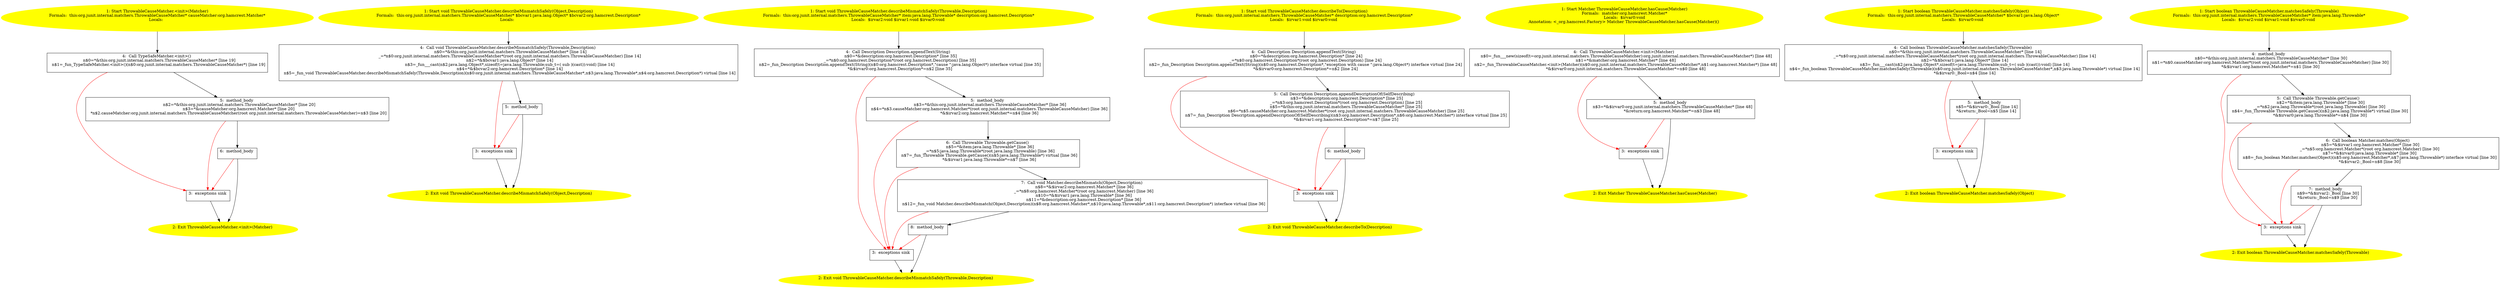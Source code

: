 /* @generated */
digraph cfg {
"org.junit.internal.matchers.ThrowableCauseMatcher.<init>(org.hamcrest.Matcher).ab28c6ce88f7b5f3b1f73950644e0692_1" [label="1: Start ThrowableCauseMatcher.<init>(Matcher)\nFormals:  this:org.junit.internal.matchers.ThrowableCauseMatcher* causeMatcher:org.hamcrest.Matcher*\nLocals:  \n  " color=yellow style=filled]
	

	 "org.junit.internal.matchers.ThrowableCauseMatcher.<init>(org.hamcrest.Matcher).ab28c6ce88f7b5f3b1f73950644e0692_1" -> "org.junit.internal.matchers.ThrowableCauseMatcher.<init>(org.hamcrest.Matcher).ab28c6ce88f7b5f3b1f73950644e0692_4" ;
"org.junit.internal.matchers.ThrowableCauseMatcher.<init>(org.hamcrest.Matcher).ab28c6ce88f7b5f3b1f73950644e0692_2" [label="2: Exit ThrowableCauseMatcher.<init>(Matcher) \n  " color=yellow style=filled]
	

"org.junit.internal.matchers.ThrowableCauseMatcher.<init>(org.hamcrest.Matcher).ab28c6ce88f7b5f3b1f73950644e0692_3" [label="3:  exceptions sink \n  " shape="box"]
	

	 "org.junit.internal.matchers.ThrowableCauseMatcher.<init>(org.hamcrest.Matcher).ab28c6ce88f7b5f3b1f73950644e0692_3" -> "org.junit.internal.matchers.ThrowableCauseMatcher.<init>(org.hamcrest.Matcher).ab28c6ce88f7b5f3b1f73950644e0692_2" ;
"org.junit.internal.matchers.ThrowableCauseMatcher.<init>(org.hamcrest.Matcher).ab28c6ce88f7b5f3b1f73950644e0692_4" [label="4:  Call TypeSafeMatcher.<init>() \n   n$0=*&this:org.junit.internal.matchers.ThrowableCauseMatcher* [line 19]\n  n$1=_fun_TypeSafeMatcher.<init>()(n$0:org.junit.internal.matchers.ThrowableCauseMatcher*) [line 19]\n " shape="box"]
	

	 "org.junit.internal.matchers.ThrowableCauseMatcher.<init>(org.hamcrest.Matcher).ab28c6ce88f7b5f3b1f73950644e0692_4" -> "org.junit.internal.matchers.ThrowableCauseMatcher.<init>(org.hamcrest.Matcher).ab28c6ce88f7b5f3b1f73950644e0692_5" ;
	 "org.junit.internal.matchers.ThrowableCauseMatcher.<init>(org.hamcrest.Matcher).ab28c6ce88f7b5f3b1f73950644e0692_4" -> "org.junit.internal.matchers.ThrowableCauseMatcher.<init>(org.hamcrest.Matcher).ab28c6ce88f7b5f3b1f73950644e0692_3" [color="red" ];
"org.junit.internal.matchers.ThrowableCauseMatcher.<init>(org.hamcrest.Matcher).ab28c6ce88f7b5f3b1f73950644e0692_5" [label="5:  method_body \n   n$2=*&this:org.junit.internal.matchers.ThrowableCauseMatcher* [line 20]\n  n$3=*&causeMatcher:org.hamcrest.Matcher* [line 20]\n  *n$2.causeMatcher:org.junit.internal.matchers.ThrowableCauseMatcher(root org.junit.internal.matchers.ThrowableCauseMatcher)=n$3 [line 20]\n " shape="box"]
	

	 "org.junit.internal.matchers.ThrowableCauseMatcher.<init>(org.hamcrest.Matcher).ab28c6ce88f7b5f3b1f73950644e0692_5" -> "org.junit.internal.matchers.ThrowableCauseMatcher.<init>(org.hamcrest.Matcher).ab28c6ce88f7b5f3b1f73950644e0692_6" ;
	 "org.junit.internal.matchers.ThrowableCauseMatcher.<init>(org.hamcrest.Matcher).ab28c6ce88f7b5f3b1f73950644e0692_5" -> "org.junit.internal.matchers.ThrowableCauseMatcher.<init>(org.hamcrest.Matcher).ab28c6ce88f7b5f3b1f73950644e0692_3" [color="red" ];
"org.junit.internal.matchers.ThrowableCauseMatcher.<init>(org.hamcrest.Matcher).ab28c6ce88f7b5f3b1f73950644e0692_6" [label="6:  method_body \n  " shape="box"]
	

	 "org.junit.internal.matchers.ThrowableCauseMatcher.<init>(org.hamcrest.Matcher).ab28c6ce88f7b5f3b1f73950644e0692_6" -> "org.junit.internal.matchers.ThrowableCauseMatcher.<init>(org.hamcrest.Matcher).ab28c6ce88f7b5f3b1f73950644e0692_2" ;
	 "org.junit.internal.matchers.ThrowableCauseMatcher.<init>(org.hamcrest.Matcher).ab28c6ce88f7b5f3b1f73950644e0692_6" -> "org.junit.internal.matchers.ThrowableCauseMatcher.<init>(org.hamcrest.Matcher).ab28c6ce88f7b5f3b1f73950644e0692_3" [color="red" ];
"org.junit.internal.matchers.ThrowableCauseMatcher.describeMismatchSafely(java.lang.Object,org.hamcre.ea5e2a09ec02c868d98dcb24036e180b_1" [label="1: Start void ThrowableCauseMatcher.describeMismatchSafely(Object,Description)\nFormals:  this:org.junit.internal.matchers.ThrowableCauseMatcher* $bcvar1:java.lang.Object* $bcvar2:org.hamcrest.Description*\nLocals:  \n  " color=yellow style=filled]
	

	 "org.junit.internal.matchers.ThrowableCauseMatcher.describeMismatchSafely(java.lang.Object,org.hamcre.ea5e2a09ec02c868d98dcb24036e180b_1" -> "org.junit.internal.matchers.ThrowableCauseMatcher.describeMismatchSafely(java.lang.Object,org.hamcre.ea5e2a09ec02c868d98dcb24036e180b_4" ;
"org.junit.internal.matchers.ThrowableCauseMatcher.describeMismatchSafely(java.lang.Object,org.hamcre.ea5e2a09ec02c868d98dcb24036e180b_2" [label="2: Exit void ThrowableCauseMatcher.describeMismatchSafely(Object,Description) \n  " color=yellow style=filled]
	

"org.junit.internal.matchers.ThrowableCauseMatcher.describeMismatchSafely(java.lang.Object,org.hamcre.ea5e2a09ec02c868d98dcb24036e180b_3" [label="3:  exceptions sink \n  " shape="box"]
	

	 "org.junit.internal.matchers.ThrowableCauseMatcher.describeMismatchSafely(java.lang.Object,org.hamcre.ea5e2a09ec02c868d98dcb24036e180b_3" -> "org.junit.internal.matchers.ThrowableCauseMatcher.describeMismatchSafely(java.lang.Object,org.hamcre.ea5e2a09ec02c868d98dcb24036e180b_2" ;
"org.junit.internal.matchers.ThrowableCauseMatcher.describeMismatchSafely(java.lang.Object,org.hamcre.ea5e2a09ec02c868d98dcb24036e180b_4" [label="4:  Call void ThrowableCauseMatcher.describeMismatchSafely(Throwable,Description) \n   n$0=*&this:org.junit.internal.matchers.ThrowableCauseMatcher* [line 14]\n  _=*n$0:org.junit.internal.matchers.ThrowableCauseMatcher*(root org.junit.internal.matchers.ThrowableCauseMatcher) [line 14]\n  n$2=*&$bcvar1:java.lang.Object* [line 14]\n  n$3=_fun___cast(n$2:java.lang.Object*,sizeof(t=java.lang.Throwable;sub_t=( sub )(cast)):void) [line 14]\n  n$4=*&$bcvar2:org.hamcrest.Description* [line 14]\n  n$5=_fun_void ThrowableCauseMatcher.describeMismatchSafely(Throwable,Description)(n$0:org.junit.internal.matchers.ThrowableCauseMatcher*,n$3:java.lang.Throwable*,n$4:org.hamcrest.Description*) virtual [line 14]\n " shape="box"]
	

	 "org.junit.internal.matchers.ThrowableCauseMatcher.describeMismatchSafely(java.lang.Object,org.hamcre.ea5e2a09ec02c868d98dcb24036e180b_4" -> "org.junit.internal.matchers.ThrowableCauseMatcher.describeMismatchSafely(java.lang.Object,org.hamcre.ea5e2a09ec02c868d98dcb24036e180b_5" ;
	 "org.junit.internal.matchers.ThrowableCauseMatcher.describeMismatchSafely(java.lang.Object,org.hamcre.ea5e2a09ec02c868d98dcb24036e180b_4" -> "org.junit.internal.matchers.ThrowableCauseMatcher.describeMismatchSafely(java.lang.Object,org.hamcre.ea5e2a09ec02c868d98dcb24036e180b_3" [color="red" ];
"org.junit.internal.matchers.ThrowableCauseMatcher.describeMismatchSafely(java.lang.Object,org.hamcre.ea5e2a09ec02c868d98dcb24036e180b_5" [label="5:  method_body \n  " shape="box"]
	

	 "org.junit.internal.matchers.ThrowableCauseMatcher.describeMismatchSafely(java.lang.Object,org.hamcre.ea5e2a09ec02c868d98dcb24036e180b_5" -> "org.junit.internal.matchers.ThrowableCauseMatcher.describeMismatchSafely(java.lang.Object,org.hamcre.ea5e2a09ec02c868d98dcb24036e180b_2" ;
	 "org.junit.internal.matchers.ThrowableCauseMatcher.describeMismatchSafely(java.lang.Object,org.hamcre.ea5e2a09ec02c868d98dcb24036e180b_5" -> "org.junit.internal.matchers.ThrowableCauseMatcher.describeMismatchSafely(java.lang.Object,org.hamcre.ea5e2a09ec02c868d98dcb24036e180b_3" [color="red" ];
"org.junit.internal.matchers.ThrowableCauseMatcher.describeMismatchSafely(java.lang.Throwable,org.ham.27a0b04fe0be62d31992ecbb551fe379_1" [label="1: Start void ThrowableCauseMatcher.describeMismatchSafely(Throwable,Description)\nFormals:  this:org.junit.internal.matchers.ThrowableCauseMatcher* item:java.lang.Throwable* description:org.hamcrest.Description*\nLocals:  $irvar2:void $irvar1:void $irvar0:void \n  " color=yellow style=filled]
	

	 "org.junit.internal.matchers.ThrowableCauseMatcher.describeMismatchSafely(java.lang.Throwable,org.ham.27a0b04fe0be62d31992ecbb551fe379_1" -> "org.junit.internal.matchers.ThrowableCauseMatcher.describeMismatchSafely(java.lang.Throwable,org.ham.27a0b04fe0be62d31992ecbb551fe379_4" ;
"org.junit.internal.matchers.ThrowableCauseMatcher.describeMismatchSafely(java.lang.Throwable,org.ham.27a0b04fe0be62d31992ecbb551fe379_2" [label="2: Exit void ThrowableCauseMatcher.describeMismatchSafely(Throwable,Description) \n  " color=yellow style=filled]
	

"org.junit.internal.matchers.ThrowableCauseMatcher.describeMismatchSafely(java.lang.Throwable,org.ham.27a0b04fe0be62d31992ecbb551fe379_3" [label="3:  exceptions sink \n  " shape="box"]
	

	 "org.junit.internal.matchers.ThrowableCauseMatcher.describeMismatchSafely(java.lang.Throwable,org.ham.27a0b04fe0be62d31992ecbb551fe379_3" -> "org.junit.internal.matchers.ThrowableCauseMatcher.describeMismatchSafely(java.lang.Throwable,org.ham.27a0b04fe0be62d31992ecbb551fe379_2" ;
"org.junit.internal.matchers.ThrowableCauseMatcher.describeMismatchSafely(java.lang.Throwable,org.ham.27a0b04fe0be62d31992ecbb551fe379_4" [label="4:  Call Description Description.appendText(String) \n   n$0=*&description:org.hamcrest.Description* [line 35]\n  _=*n$0:org.hamcrest.Description*(root org.hamcrest.Description) [line 35]\n  n$2=_fun_Description Description.appendText(String)(n$0:org.hamcrest.Description*,\"cause \":java.lang.Object*) interface virtual [line 35]\n  *&$irvar0:org.hamcrest.Description*=n$2 [line 35]\n " shape="box"]
	

	 "org.junit.internal.matchers.ThrowableCauseMatcher.describeMismatchSafely(java.lang.Throwable,org.ham.27a0b04fe0be62d31992ecbb551fe379_4" -> "org.junit.internal.matchers.ThrowableCauseMatcher.describeMismatchSafely(java.lang.Throwable,org.ham.27a0b04fe0be62d31992ecbb551fe379_5" ;
	 "org.junit.internal.matchers.ThrowableCauseMatcher.describeMismatchSafely(java.lang.Throwable,org.ham.27a0b04fe0be62d31992ecbb551fe379_4" -> "org.junit.internal.matchers.ThrowableCauseMatcher.describeMismatchSafely(java.lang.Throwable,org.ham.27a0b04fe0be62d31992ecbb551fe379_3" [color="red" ];
"org.junit.internal.matchers.ThrowableCauseMatcher.describeMismatchSafely(java.lang.Throwable,org.ham.27a0b04fe0be62d31992ecbb551fe379_5" [label="5:  method_body \n   n$3=*&this:org.junit.internal.matchers.ThrowableCauseMatcher* [line 36]\n  n$4=*n$3.causeMatcher:org.hamcrest.Matcher*(root org.junit.internal.matchers.ThrowableCauseMatcher) [line 36]\n  *&$irvar2:org.hamcrest.Matcher*=n$4 [line 36]\n " shape="box"]
	

	 "org.junit.internal.matchers.ThrowableCauseMatcher.describeMismatchSafely(java.lang.Throwable,org.ham.27a0b04fe0be62d31992ecbb551fe379_5" -> "org.junit.internal.matchers.ThrowableCauseMatcher.describeMismatchSafely(java.lang.Throwable,org.ham.27a0b04fe0be62d31992ecbb551fe379_6" ;
	 "org.junit.internal.matchers.ThrowableCauseMatcher.describeMismatchSafely(java.lang.Throwable,org.ham.27a0b04fe0be62d31992ecbb551fe379_5" -> "org.junit.internal.matchers.ThrowableCauseMatcher.describeMismatchSafely(java.lang.Throwable,org.ham.27a0b04fe0be62d31992ecbb551fe379_3" [color="red" ];
"org.junit.internal.matchers.ThrowableCauseMatcher.describeMismatchSafely(java.lang.Throwable,org.ham.27a0b04fe0be62d31992ecbb551fe379_6" [label="6:  Call Throwable Throwable.getCause() \n   n$5=*&item:java.lang.Throwable* [line 36]\n  _=*n$5:java.lang.Throwable*(root java.lang.Throwable) [line 36]\n  n$7=_fun_Throwable Throwable.getCause()(n$5:java.lang.Throwable*) virtual [line 36]\n  *&$irvar1:java.lang.Throwable*=n$7 [line 36]\n " shape="box"]
	

	 "org.junit.internal.matchers.ThrowableCauseMatcher.describeMismatchSafely(java.lang.Throwable,org.ham.27a0b04fe0be62d31992ecbb551fe379_6" -> "org.junit.internal.matchers.ThrowableCauseMatcher.describeMismatchSafely(java.lang.Throwable,org.ham.27a0b04fe0be62d31992ecbb551fe379_7" ;
	 "org.junit.internal.matchers.ThrowableCauseMatcher.describeMismatchSafely(java.lang.Throwable,org.ham.27a0b04fe0be62d31992ecbb551fe379_6" -> "org.junit.internal.matchers.ThrowableCauseMatcher.describeMismatchSafely(java.lang.Throwable,org.ham.27a0b04fe0be62d31992ecbb551fe379_3" [color="red" ];
"org.junit.internal.matchers.ThrowableCauseMatcher.describeMismatchSafely(java.lang.Throwable,org.ham.27a0b04fe0be62d31992ecbb551fe379_7" [label="7:  Call void Matcher.describeMismatch(Object,Description) \n   n$8=*&$irvar2:org.hamcrest.Matcher* [line 36]\n  _=*n$8:org.hamcrest.Matcher*(root org.hamcrest.Matcher) [line 36]\n  n$10=*&$irvar1:java.lang.Throwable* [line 36]\n  n$11=*&description:org.hamcrest.Description* [line 36]\n  n$12=_fun_void Matcher.describeMismatch(Object,Description)(n$8:org.hamcrest.Matcher*,n$10:java.lang.Throwable*,n$11:org.hamcrest.Description*) interface virtual [line 36]\n " shape="box"]
	

	 "org.junit.internal.matchers.ThrowableCauseMatcher.describeMismatchSafely(java.lang.Throwable,org.ham.27a0b04fe0be62d31992ecbb551fe379_7" -> "org.junit.internal.matchers.ThrowableCauseMatcher.describeMismatchSafely(java.lang.Throwable,org.ham.27a0b04fe0be62d31992ecbb551fe379_8" ;
	 "org.junit.internal.matchers.ThrowableCauseMatcher.describeMismatchSafely(java.lang.Throwable,org.ham.27a0b04fe0be62d31992ecbb551fe379_7" -> "org.junit.internal.matchers.ThrowableCauseMatcher.describeMismatchSafely(java.lang.Throwable,org.ham.27a0b04fe0be62d31992ecbb551fe379_3" [color="red" ];
"org.junit.internal.matchers.ThrowableCauseMatcher.describeMismatchSafely(java.lang.Throwable,org.ham.27a0b04fe0be62d31992ecbb551fe379_8" [label="8:  method_body \n  " shape="box"]
	

	 "org.junit.internal.matchers.ThrowableCauseMatcher.describeMismatchSafely(java.lang.Throwable,org.ham.27a0b04fe0be62d31992ecbb551fe379_8" -> "org.junit.internal.matchers.ThrowableCauseMatcher.describeMismatchSafely(java.lang.Throwable,org.ham.27a0b04fe0be62d31992ecbb551fe379_2" ;
	 "org.junit.internal.matchers.ThrowableCauseMatcher.describeMismatchSafely(java.lang.Throwable,org.ham.27a0b04fe0be62d31992ecbb551fe379_8" -> "org.junit.internal.matchers.ThrowableCauseMatcher.describeMismatchSafely(java.lang.Throwable,org.ham.27a0b04fe0be62d31992ecbb551fe379_3" [color="red" ];
"org.junit.internal.matchers.ThrowableCauseMatcher.describeTo(org.hamcrest.Description):void.1cd731c4e2bcd19a9dd280f04e7290d5_1" [label="1: Start void ThrowableCauseMatcher.describeTo(Description)\nFormals:  this:org.junit.internal.matchers.ThrowableCauseMatcher* description:org.hamcrest.Description*\nLocals:  $irvar1:void $irvar0:void \n  " color=yellow style=filled]
	

	 "org.junit.internal.matchers.ThrowableCauseMatcher.describeTo(org.hamcrest.Description):void.1cd731c4e2bcd19a9dd280f04e7290d5_1" -> "org.junit.internal.matchers.ThrowableCauseMatcher.describeTo(org.hamcrest.Description):void.1cd731c4e2bcd19a9dd280f04e7290d5_4" ;
"org.junit.internal.matchers.ThrowableCauseMatcher.describeTo(org.hamcrest.Description):void.1cd731c4e2bcd19a9dd280f04e7290d5_2" [label="2: Exit void ThrowableCauseMatcher.describeTo(Description) \n  " color=yellow style=filled]
	

"org.junit.internal.matchers.ThrowableCauseMatcher.describeTo(org.hamcrest.Description):void.1cd731c4e2bcd19a9dd280f04e7290d5_3" [label="3:  exceptions sink \n  " shape="box"]
	

	 "org.junit.internal.matchers.ThrowableCauseMatcher.describeTo(org.hamcrest.Description):void.1cd731c4e2bcd19a9dd280f04e7290d5_3" -> "org.junit.internal.matchers.ThrowableCauseMatcher.describeTo(org.hamcrest.Description):void.1cd731c4e2bcd19a9dd280f04e7290d5_2" ;
"org.junit.internal.matchers.ThrowableCauseMatcher.describeTo(org.hamcrest.Description):void.1cd731c4e2bcd19a9dd280f04e7290d5_4" [label="4:  Call Description Description.appendText(String) \n   n$0=*&description:org.hamcrest.Description* [line 24]\n  _=*n$0:org.hamcrest.Description*(root org.hamcrest.Description) [line 24]\n  n$2=_fun_Description Description.appendText(String)(n$0:org.hamcrest.Description*,\"exception with cause \":java.lang.Object*) interface virtual [line 24]\n  *&$irvar0:org.hamcrest.Description*=n$2 [line 24]\n " shape="box"]
	

	 "org.junit.internal.matchers.ThrowableCauseMatcher.describeTo(org.hamcrest.Description):void.1cd731c4e2bcd19a9dd280f04e7290d5_4" -> "org.junit.internal.matchers.ThrowableCauseMatcher.describeTo(org.hamcrest.Description):void.1cd731c4e2bcd19a9dd280f04e7290d5_5" ;
	 "org.junit.internal.matchers.ThrowableCauseMatcher.describeTo(org.hamcrest.Description):void.1cd731c4e2bcd19a9dd280f04e7290d5_4" -> "org.junit.internal.matchers.ThrowableCauseMatcher.describeTo(org.hamcrest.Description):void.1cd731c4e2bcd19a9dd280f04e7290d5_3" [color="red" ];
"org.junit.internal.matchers.ThrowableCauseMatcher.describeTo(org.hamcrest.Description):void.1cd731c4e2bcd19a9dd280f04e7290d5_5" [label="5:  Call Description Description.appendDescriptionOf(SelfDescribing) \n   n$3=*&description:org.hamcrest.Description* [line 25]\n  _=*n$3:org.hamcrest.Description*(root org.hamcrest.Description) [line 25]\n  n$5=*&this:org.junit.internal.matchers.ThrowableCauseMatcher* [line 25]\n  n$6=*n$5.causeMatcher:org.hamcrest.Matcher*(root org.junit.internal.matchers.ThrowableCauseMatcher) [line 25]\n  n$7=_fun_Description Description.appendDescriptionOf(SelfDescribing)(n$3:org.hamcrest.Description*,n$6:org.hamcrest.Matcher*) interface virtual [line 25]\n  *&$irvar1:org.hamcrest.Description*=n$7 [line 25]\n " shape="box"]
	

	 "org.junit.internal.matchers.ThrowableCauseMatcher.describeTo(org.hamcrest.Description):void.1cd731c4e2bcd19a9dd280f04e7290d5_5" -> "org.junit.internal.matchers.ThrowableCauseMatcher.describeTo(org.hamcrest.Description):void.1cd731c4e2bcd19a9dd280f04e7290d5_6" ;
	 "org.junit.internal.matchers.ThrowableCauseMatcher.describeTo(org.hamcrest.Description):void.1cd731c4e2bcd19a9dd280f04e7290d5_5" -> "org.junit.internal.matchers.ThrowableCauseMatcher.describeTo(org.hamcrest.Description):void.1cd731c4e2bcd19a9dd280f04e7290d5_3" [color="red" ];
"org.junit.internal.matchers.ThrowableCauseMatcher.describeTo(org.hamcrest.Description):void.1cd731c4e2bcd19a9dd280f04e7290d5_6" [label="6:  method_body \n  " shape="box"]
	

	 "org.junit.internal.matchers.ThrowableCauseMatcher.describeTo(org.hamcrest.Description):void.1cd731c4e2bcd19a9dd280f04e7290d5_6" -> "org.junit.internal.matchers.ThrowableCauseMatcher.describeTo(org.hamcrest.Description):void.1cd731c4e2bcd19a9dd280f04e7290d5_2" ;
	 "org.junit.internal.matchers.ThrowableCauseMatcher.describeTo(org.hamcrest.Description):void.1cd731c4e2bcd19a9dd280f04e7290d5_6" -> "org.junit.internal.matchers.ThrowableCauseMatcher.describeTo(org.hamcrest.Description):void.1cd731c4e2bcd19a9dd280f04e7290d5_3" [color="red" ];
"org.junit.internal.matchers.ThrowableCauseMatcher.hasCause(org.hamcrest.Matcher):org.hamcrest.Matche.5b34b673f29c09f9a6ca4327ff75cea0_1" [label="1: Start Matcher ThrowableCauseMatcher.hasCause(Matcher)\nFormals:  matcher:org.hamcrest.Matcher*\nLocals:  $irvar0:void\nAnnotation: <_org.hamcrest.Factory> Matcher ThrowableCauseMatcher.hasCause(Matcher)() \n  " color=yellow style=filled]
	

	 "org.junit.internal.matchers.ThrowableCauseMatcher.hasCause(org.hamcrest.Matcher):org.hamcrest.Matche.5b34b673f29c09f9a6ca4327ff75cea0_1" -> "org.junit.internal.matchers.ThrowableCauseMatcher.hasCause(org.hamcrest.Matcher):org.hamcrest.Matche.5b34b673f29c09f9a6ca4327ff75cea0_4" ;
"org.junit.internal.matchers.ThrowableCauseMatcher.hasCause(org.hamcrest.Matcher):org.hamcrest.Matche.5b34b673f29c09f9a6ca4327ff75cea0_2" [label="2: Exit Matcher ThrowableCauseMatcher.hasCause(Matcher) \n  " color=yellow style=filled]
	

"org.junit.internal.matchers.ThrowableCauseMatcher.hasCause(org.hamcrest.Matcher):org.hamcrest.Matche.5b34b673f29c09f9a6ca4327ff75cea0_3" [label="3:  exceptions sink \n  " shape="box"]
	

	 "org.junit.internal.matchers.ThrowableCauseMatcher.hasCause(org.hamcrest.Matcher):org.hamcrest.Matche.5b34b673f29c09f9a6ca4327ff75cea0_3" -> "org.junit.internal.matchers.ThrowableCauseMatcher.hasCause(org.hamcrest.Matcher):org.hamcrest.Matche.5b34b673f29c09f9a6ca4327ff75cea0_2" ;
"org.junit.internal.matchers.ThrowableCauseMatcher.hasCause(org.hamcrest.Matcher):org.hamcrest.Matche.5b34b673f29c09f9a6ca4327ff75cea0_4" [label="4:  Call ThrowableCauseMatcher.<init>(Matcher) \n   n$0=_fun___new(sizeof(t=org.junit.internal.matchers.ThrowableCauseMatcher):org.junit.internal.matchers.ThrowableCauseMatcher*) [line 48]\n  n$1=*&matcher:org.hamcrest.Matcher* [line 48]\n  n$2=_fun_ThrowableCauseMatcher.<init>(Matcher)(n$0:org.junit.internal.matchers.ThrowableCauseMatcher*,n$1:org.hamcrest.Matcher*) [line 48]\n  *&$irvar0:org.junit.internal.matchers.ThrowableCauseMatcher*=n$0 [line 48]\n " shape="box"]
	

	 "org.junit.internal.matchers.ThrowableCauseMatcher.hasCause(org.hamcrest.Matcher):org.hamcrest.Matche.5b34b673f29c09f9a6ca4327ff75cea0_4" -> "org.junit.internal.matchers.ThrowableCauseMatcher.hasCause(org.hamcrest.Matcher):org.hamcrest.Matche.5b34b673f29c09f9a6ca4327ff75cea0_5" ;
	 "org.junit.internal.matchers.ThrowableCauseMatcher.hasCause(org.hamcrest.Matcher):org.hamcrest.Matche.5b34b673f29c09f9a6ca4327ff75cea0_4" -> "org.junit.internal.matchers.ThrowableCauseMatcher.hasCause(org.hamcrest.Matcher):org.hamcrest.Matche.5b34b673f29c09f9a6ca4327ff75cea0_3" [color="red" ];
"org.junit.internal.matchers.ThrowableCauseMatcher.hasCause(org.hamcrest.Matcher):org.hamcrest.Matche.5b34b673f29c09f9a6ca4327ff75cea0_5" [label="5:  method_body \n   n$3=*&$irvar0:org.junit.internal.matchers.ThrowableCauseMatcher* [line 48]\n  *&return:org.hamcrest.Matcher*=n$3 [line 48]\n " shape="box"]
	

	 "org.junit.internal.matchers.ThrowableCauseMatcher.hasCause(org.hamcrest.Matcher):org.hamcrest.Matche.5b34b673f29c09f9a6ca4327ff75cea0_5" -> "org.junit.internal.matchers.ThrowableCauseMatcher.hasCause(org.hamcrest.Matcher):org.hamcrest.Matche.5b34b673f29c09f9a6ca4327ff75cea0_2" ;
	 "org.junit.internal.matchers.ThrowableCauseMatcher.hasCause(org.hamcrest.Matcher):org.hamcrest.Matche.5b34b673f29c09f9a6ca4327ff75cea0_5" -> "org.junit.internal.matchers.ThrowableCauseMatcher.hasCause(org.hamcrest.Matcher):org.hamcrest.Matche.5b34b673f29c09f9a6ca4327ff75cea0_3" [color="red" ];
"org.junit.internal.matchers.ThrowableCauseMatcher.matchesSafely(java.lang.Object):boolean.9a1bd0ef4d121edf0fcfa0f9c4c40dff_1" [label="1: Start boolean ThrowableCauseMatcher.matchesSafely(Object)\nFormals:  this:org.junit.internal.matchers.ThrowableCauseMatcher* $bcvar1:java.lang.Object*\nLocals:  $irvar0:void \n  " color=yellow style=filled]
	

	 "org.junit.internal.matchers.ThrowableCauseMatcher.matchesSafely(java.lang.Object):boolean.9a1bd0ef4d121edf0fcfa0f9c4c40dff_1" -> "org.junit.internal.matchers.ThrowableCauseMatcher.matchesSafely(java.lang.Object):boolean.9a1bd0ef4d121edf0fcfa0f9c4c40dff_4" ;
"org.junit.internal.matchers.ThrowableCauseMatcher.matchesSafely(java.lang.Object):boolean.9a1bd0ef4d121edf0fcfa0f9c4c40dff_2" [label="2: Exit boolean ThrowableCauseMatcher.matchesSafely(Object) \n  " color=yellow style=filled]
	

"org.junit.internal.matchers.ThrowableCauseMatcher.matchesSafely(java.lang.Object):boolean.9a1bd0ef4d121edf0fcfa0f9c4c40dff_3" [label="3:  exceptions sink \n  " shape="box"]
	

	 "org.junit.internal.matchers.ThrowableCauseMatcher.matchesSafely(java.lang.Object):boolean.9a1bd0ef4d121edf0fcfa0f9c4c40dff_3" -> "org.junit.internal.matchers.ThrowableCauseMatcher.matchesSafely(java.lang.Object):boolean.9a1bd0ef4d121edf0fcfa0f9c4c40dff_2" ;
"org.junit.internal.matchers.ThrowableCauseMatcher.matchesSafely(java.lang.Object):boolean.9a1bd0ef4d121edf0fcfa0f9c4c40dff_4" [label="4:  Call boolean ThrowableCauseMatcher.matchesSafely(Throwable) \n   n$0=*&this:org.junit.internal.matchers.ThrowableCauseMatcher* [line 14]\n  _=*n$0:org.junit.internal.matchers.ThrowableCauseMatcher*(root org.junit.internal.matchers.ThrowableCauseMatcher) [line 14]\n  n$2=*&$bcvar1:java.lang.Object* [line 14]\n  n$3=_fun___cast(n$2:java.lang.Object*,sizeof(t=java.lang.Throwable;sub_t=( sub )(cast)):void) [line 14]\n  n$4=_fun_boolean ThrowableCauseMatcher.matchesSafely(Throwable)(n$0:org.junit.internal.matchers.ThrowableCauseMatcher*,n$3:java.lang.Throwable*) virtual [line 14]\n  *&$irvar0:_Bool=n$4 [line 14]\n " shape="box"]
	

	 "org.junit.internal.matchers.ThrowableCauseMatcher.matchesSafely(java.lang.Object):boolean.9a1bd0ef4d121edf0fcfa0f9c4c40dff_4" -> "org.junit.internal.matchers.ThrowableCauseMatcher.matchesSafely(java.lang.Object):boolean.9a1bd0ef4d121edf0fcfa0f9c4c40dff_5" ;
	 "org.junit.internal.matchers.ThrowableCauseMatcher.matchesSafely(java.lang.Object):boolean.9a1bd0ef4d121edf0fcfa0f9c4c40dff_4" -> "org.junit.internal.matchers.ThrowableCauseMatcher.matchesSafely(java.lang.Object):boolean.9a1bd0ef4d121edf0fcfa0f9c4c40dff_3" [color="red" ];
"org.junit.internal.matchers.ThrowableCauseMatcher.matchesSafely(java.lang.Object):boolean.9a1bd0ef4d121edf0fcfa0f9c4c40dff_5" [label="5:  method_body \n   n$5=*&$irvar0:_Bool [line 14]\n  *&return:_Bool=n$5 [line 14]\n " shape="box"]
	

	 "org.junit.internal.matchers.ThrowableCauseMatcher.matchesSafely(java.lang.Object):boolean.9a1bd0ef4d121edf0fcfa0f9c4c40dff_5" -> "org.junit.internal.matchers.ThrowableCauseMatcher.matchesSafely(java.lang.Object):boolean.9a1bd0ef4d121edf0fcfa0f9c4c40dff_2" ;
	 "org.junit.internal.matchers.ThrowableCauseMatcher.matchesSafely(java.lang.Object):boolean.9a1bd0ef4d121edf0fcfa0f9c4c40dff_5" -> "org.junit.internal.matchers.ThrowableCauseMatcher.matchesSafely(java.lang.Object):boolean.9a1bd0ef4d121edf0fcfa0f9c4c40dff_3" [color="red" ];
"org.junit.internal.matchers.ThrowableCauseMatcher.matchesSafely(java.lang.Throwable):boolean.9e2835df2fbb172e45a0535a722057bd_1" [label="1: Start boolean ThrowableCauseMatcher.matchesSafely(Throwable)\nFormals:  this:org.junit.internal.matchers.ThrowableCauseMatcher* item:java.lang.Throwable*\nLocals:  $irvar2:void $irvar1:void $irvar0:void \n  " color=yellow style=filled]
	

	 "org.junit.internal.matchers.ThrowableCauseMatcher.matchesSafely(java.lang.Throwable):boolean.9e2835df2fbb172e45a0535a722057bd_1" -> "org.junit.internal.matchers.ThrowableCauseMatcher.matchesSafely(java.lang.Throwable):boolean.9e2835df2fbb172e45a0535a722057bd_4" ;
"org.junit.internal.matchers.ThrowableCauseMatcher.matchesSafely(java.lang.Throwable):boolean.9e2835df2fbb172e45a0535a722057bd_2" [label="2: Exit boolean ThrowableCauseMatcher.matchesSafely(Throwable) \n  " color=yellow style=filled]
	

"org.junit.internal.matchers.ThrowableCauseMatcher.matchesSafely(java.lang.Throwable):boolean.9e2835df2fbb172e45a0535a722057bd_3" [label="3:  exceptions sink \n  " shape="box"]
	

	 "org.junit.internal.matchers.ThrowableCauseMatcher.matchesSafely(java.lang.Throwable):boolean.9e2835df2fbb172e45a0535a722057bd_3" -> "org.junit.internal.matchers.ThrowableCauseMatcher.matchesSafely(java.lang.Throwable):boolean.9e2835df2fbb172e45a0535a722057bd_2" ;
"org.junit.internal.matchers.ThrowableCauseMatcher.matchesSafely(java.lang.Throwable):boolean.9e2835df2fbb172e45a0535a722057bd_4" [label="4:  method_body \n   n$0=*&this:org.junit.internal.matchers.ThrowableCauseMatcher* [line 30]\n  n$1=*n$0.causeMatcher:org.hamcrest.Matcher*(root org.junit.internal.matchers.ThrowableCauseMatcher) [line 30]\n  *&$irvar1:org.hamcrest.Matcher*=n$1 [line 30]\n " shape="box"]
	

	 "org.junit.internal.matchers.ThrowableCauseMatcher.matchesSafely(java.lang.Throwable):boolean.9e2835df2fbb172e45a0535a722057bd_4" -> "org.junit.internal.matchers.ThrowableCauseMatcher.matchesSafely(java.lang.Throwable):boolean.9e2835df2fbb172e45a0535a722057bd_5" ;
	 "org.junit.internal.matchers.ThrowableCauseMatcher.matchesSafely(java.lang.Throwable):boolean.9e2835df2fbb172e45a0535a722057bd_4" -> "org.junit.internal.matchers.ThrowableCauseMatcher.matchesSafely(java.lang.Throwable):boolean.9e2835df2fbb172e45a0535a722057bd_3" [color="red" ];
"org.junit.internal.matchers.ThrowableCauseMatcher.matchesSafely(java.lang.Throwable):boolean.9e2835df2fbb172e45a0535a722057bd_5" [label="5:  Call Throwable Throwable.getCause() \n   n$2=*&item:java.lang.Throwable* [line 30]\n  _=*n$2:java.lang.Throwable*(root java.lang.Throwable) [line 30]\n  n$4=_fun_Throwable Throwable.getCause()(n$2:java.lang.Throwable*) virtual [line 30]\n  *&$irvar0:java.lang.Throwable*=n$4 [line 30]\n " shape="box"]
	

	 "org.junit.internal.matchers.ThrowableCauseMatcher.matchesSafely(java.lang.Throwable):boolean.9e2835df2fbb172e45a0535a722057bd_5" -> "org.junit.internal.matchers.ThrowableCauseMatcher.matchesSafely(java.lang.Throwable):boolean.9e2835df2fbb172e45a0535a722057bd_6" ;
	 "org.junit.internal.matchers.ThrowableCauseMatcher.matchesSafely(java.lang.Throwable):boolean.9e2835df2fbb172e45a0535a722057bd_5" -> "org.junit.internal.matchers.ThrowableCauseMatcher.matchesSafely(java.lang.Throwable):boolean.9e2835df2fbb172e45a0535a722057bd_3" [color="red" ];
"org.junit.internal.matchers.ThrowableCauseMatcher.matchesSafely(java.lang.Throwable):boolean.9e2835df2fbb172e45a0535a722057bd_6" [label="6:  Call boolean Matcher.matches(Object) \n   n$5=*&$irvar1:org.hamcrest.Matcher* [line 30]\n  _=*n$5:org.hamcrest.Matcher*(root org.hamcrest.Matcher) [line 30]\n  n$7=*&$irvar0:java.lang.Throwable* [line 30]\n  n$8=_fun_boolean Matcher.matches(Object)(n$5:org.hamcrest.Matcher*,n$7:java.lang.Throwable*) interface virtual [line 30]\n  *&$irvar2:_Bool=n$8 [line 30]\n " shape="box"]
	

	 "org.junit.internal.matchers.ThrowableCauseMatcher.matchesSafely(java.lang.Throwable):boolean.9e2835df2fbb172e45a0535a722057bd_6" -> "org.junit.internal.matchers.ThrowableCauseMatcher.matchesSafely(java.lang.Throwable):boolean.9e2835df2fbb172e45a0535a722057bd_7" ;
	 "org.junit.internal.matchers.ThrowableCauseMatcher.matchesSafely(java.lang.Throwable):boolean.9e2835df2fbb172e45a0535a722057bd_6" -> "org.junit.internal.matchers.ThrowableCauseMatcher.matchesSafely(java.lang.Throwable):boolean.9e2835df2fbb172e45a0535a722057bd_3" [color="red" ];
"org.junit.internal.matchers.ThrowableCauseMatcher.matchesSafely(java.lang.Throwable):boolean.9e2835df2fbb172e45a0535a722057bd_7" [label="7:  method_body \n   n$9=*&$irvar2:_Bool [line 30]\n  *&return:_Bool=n$9 [line 30]\n " shape="box"]
	

	 "org.junit.internal.matchers.ThrowableCauseMatcher.matchesSafely(java.lang.Throwable):boolean.9e2835df2fbb172e45a0535a722057bd_7" -> "org.junit.internal.matchers.ThrowableCauseMatcher.matchesSafely(java.lang.Throwable):boolean.9e2835df2fbb172e45a0535a722057bd_2" ;
	 "org.junit.internal.matchers.ThrowableCauseMatcher.matchesSafely(java.lang.Throwable):boolean.9e2835df2fbb172e45a0535a722057bd_7" -> "org.junit.internal.matchers.ThrowableCauseMatcher.matchesSafely(java.lang.Throwable):boolean.9e2835df2fbb172e45a0535a722057bd_3" [color="red" ];
}
